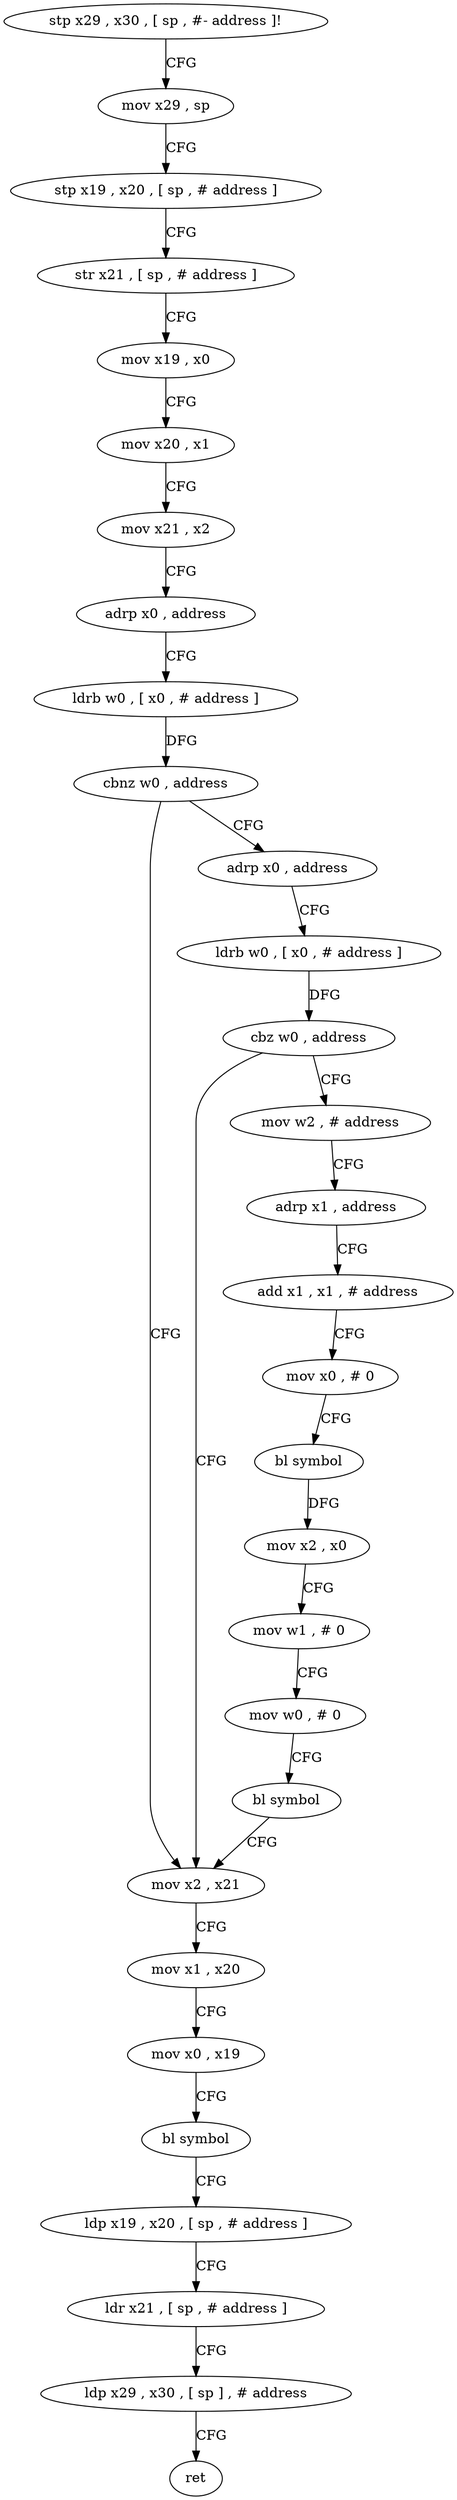 digraph "func" {
"4258204" [label = "stp x29 , x30 , [ sp , #- address ]!" ]
"4258208" [label = "mov x29 , sp" ]
"4258212" [label = "stp x19 , x20 , [ sp , # address ]" ]
"4258216" [label = "str x21 , [ sp , # address ]" ]
"4258220" [label = "mov x19 , x0" ]
"4258224" [label = "mov x20 , x1" ]
"4258228" [label = "mov x21 , x2" ]
"4258232" [label = "adrp x0 , address" ]
"4258236" [label = "ldrb w0 , [ x0 , # address ]" ]
"4258240" [label = "cbnz w0 , address" ]
"4258292" [label = "mov x2 , x21" ]
"4258244" [label = "adrp x0 , address" ]
"4258296" [label = "mov x1 , x20" ]
"4258300" [label = "mov x0 , x19" ]
"4258304" [label = "bl symbol" ]
"4258308" [label = "ldp x19 , x20 , [ sp , # address ]" ]
"4258312" [label = "ldr x21 , [ sp , # address ]" ]
"4258316" [label = "ldp x29 , x30 , [ sp ] , # address" ]
"4258320" [label = "ret" ]
"4258248" [label = "ldrb w0 , [ x0 , # address ]" ]
"4258252" [label = "cbz w0 , address" ]
"4258256" [label = "mov w2 , # address" ]
"4258260" [label = "adrp x1 , address" ]
"4258264" [label = "add x1 , x1 , # address" ]
"4258268" [label = "mov x0 , # 0" ]
"4258272" [label = "bl symbol" ]
"4258276" [label = "mov x2 , x0" ]
"4258280" [label = "mov w1 , # 0" ]
"4258284" [label = "mov w0 , # 0" ]
"4258288" [label = "bl symbol" ]
"4258204" -> "4258208" [ label = "CFG" ]
"4258208" -> "4258212" [ label = "CFG" ]
"4258212" -> "4258216" [ label = "CFG" ]
"4258216" -> "4258220" [ label = "CFG" ]
"4258220" -> "4258224" [ label = "CFG" ]
"4258224" -> "4258228" [ label = "CFG" ]
"4258228" -> "4258232" [ label = "CFG" ]
"4258232" -> "4258236" [ label = "CFG" ]
"4258236" -> "4258240" [ label = "DFG" ]
"4258240" -> "4258292" [ label = "CFG" ]
"4258240" -> "4258244" [ label = "CFG" ]
"4258292" -> "4258296" [ label = "CFG" ]
"4258244" -> "4258248" [ label = "CFG" ]
"4258296" -> "4258300" [ label = "CFG" ]
"4258300" -> "4258304" [ label = "CFG" ]
"4258304" -> "4258308" [ label = "CFG" ]
"4258308" -> "4258312" [ label = "CFG" ]
"4258312" -> "4258316" [ label = "CFG" ]
"4258316" -> "4258320" [ label = "CFG" ]
"4258248" -> "4258252" [ label = "DFG" ]
"4258252" -> "4258292" [ label = "CFG" ]
"4258252" -> "4258256" [ label = "CFG" ]
"4258256" -> "4258260" [ label = "CFG" ]
"4258260" -> "4258264" [ label = "CFG" ]
"4258264" -> "4258268" [ label = "CFG" ]
"4258268" -> "4258272" [ label = "CFG" ]
"4258272" -> "4258276" [ label = "DFG" ]
"4258276" -> "4258280" [ label = "CFG" ]
"4258280" -> "4258284" [ label = "CFG" ]
"4258284" -> "4258288" [ label = "CFG" ]
"4258288" -> "4258292" [ label = "CFG" ]
}
